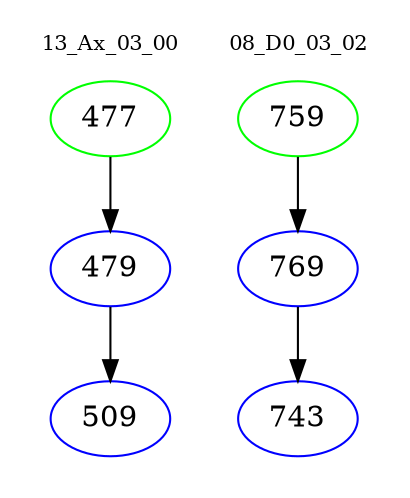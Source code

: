digraph{
subgraph cluster_0 {
color = white
label = "13_Ax_03_00";
fontsize=10;
T0_477 [label="477", color="green"]
T0_477 -> T0_479 [color="black"]
T0_479 [label="479", color="blue"]
T0_479 -> T0_509 [color="black"]
T0_509 [label="509", color="blue"]
}
subgraph cluster_1 {
color = white
label = "08_D0_03_02";
fontsize=10;
T1_759 [label="759", color="green"]
T1_759 -> T1_769 [color="black"]
T1_769 [label="769", color="blue"]
T1_769 -> T1_743 [color="black"]
T1_743 [label="743", color="blue"]
}
}
